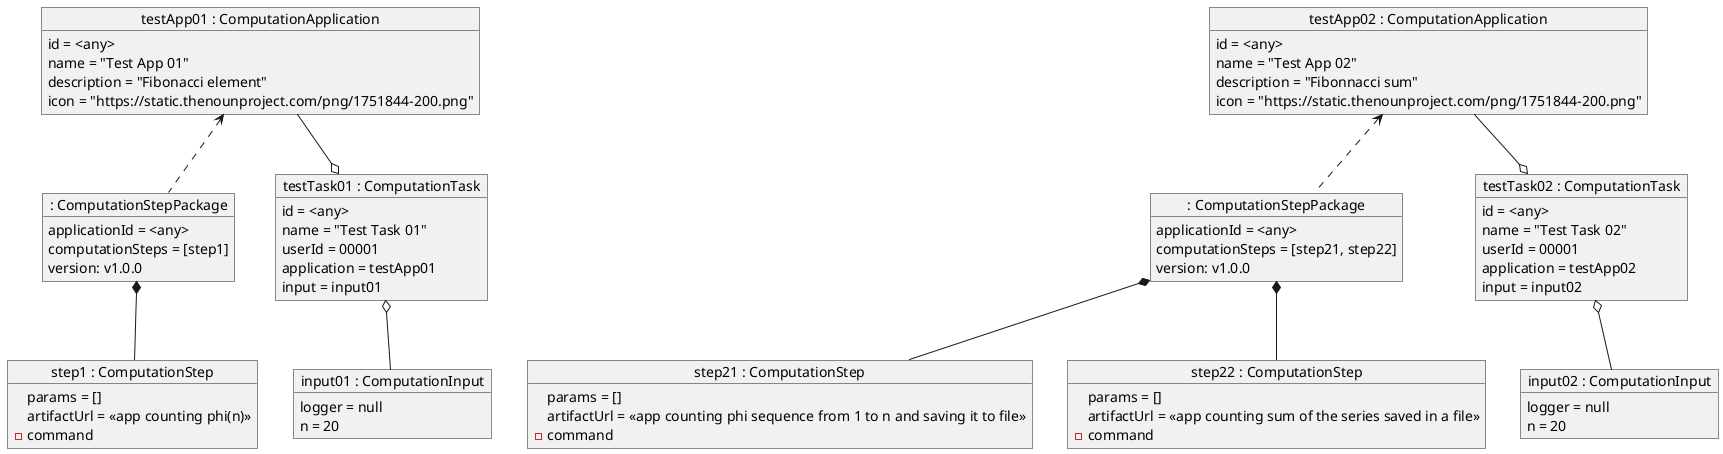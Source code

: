 @startuml

object "testApp01 : ComputationApplication" as testApp01 {
    id = <any>
    name = "Test App 01"
    description = "Fibonacci element"
    icon = "https://static.thenounproject.com/png/1751844-200.png"
}

object ": ComputationStepPackage" as pack {
    applicationId = <any>
    computationSteps = [step1]
    version: v1.0.0
}

testApp01 <.. pack

object "step1 : ComputationStep" as step1 {
    params = []
    artifactUrl = <<app counting phi(n)>>
    - command
}

pack *-- step1

object "testTask01 : ComputationTask" as testTask01 {
    id = <any>
    name = "Test Task 01"
    userId = 00001
    application = testApp01
    input = input01
}

object "input01 : ComputationInput" as input01 {
    logger = null
    n = 20
}

testApp01 --o testTask01
testTask01 o-- input01

object "testApp02 : ComputationApplication" as testApp02 {
    id = <any>
    name = "Test App 02"
    description = "Fibonnacci sum"
    icon = "https://static.thenounproject.com/png/1751844-200.png"
}

object ": ComputationStepPackage" as pack2 {
    applicationId = <any>
    computationSteps = [step21, step22]
    version: v1.0.0
}

testApp02 <.. pack2

object "step21 : ComputationStep" as step21 {
    params = []
    artifactUrl = <<app counting phi sequence from 1 to n and saving it to file>>
    - command
}

object "step22 : ComputationStep" as step22 {
    params = []
    artifactUrl = <<app counting sum of the series saved in a file>>
    - command
}

pack2 *-- step21
pack2 *-- step22

object "testTask02 : ComputationTask" as testTask02 {
    id = <any>
    name = "Test Task 02"
    userId = 00001
    application = testApp02
    input = input02
}

object "input02 : ComputationInput" as input02 {
    logger = null
    n = 20
}

testApp02 --o testTask02
testTask02 o-- input02


@enduml